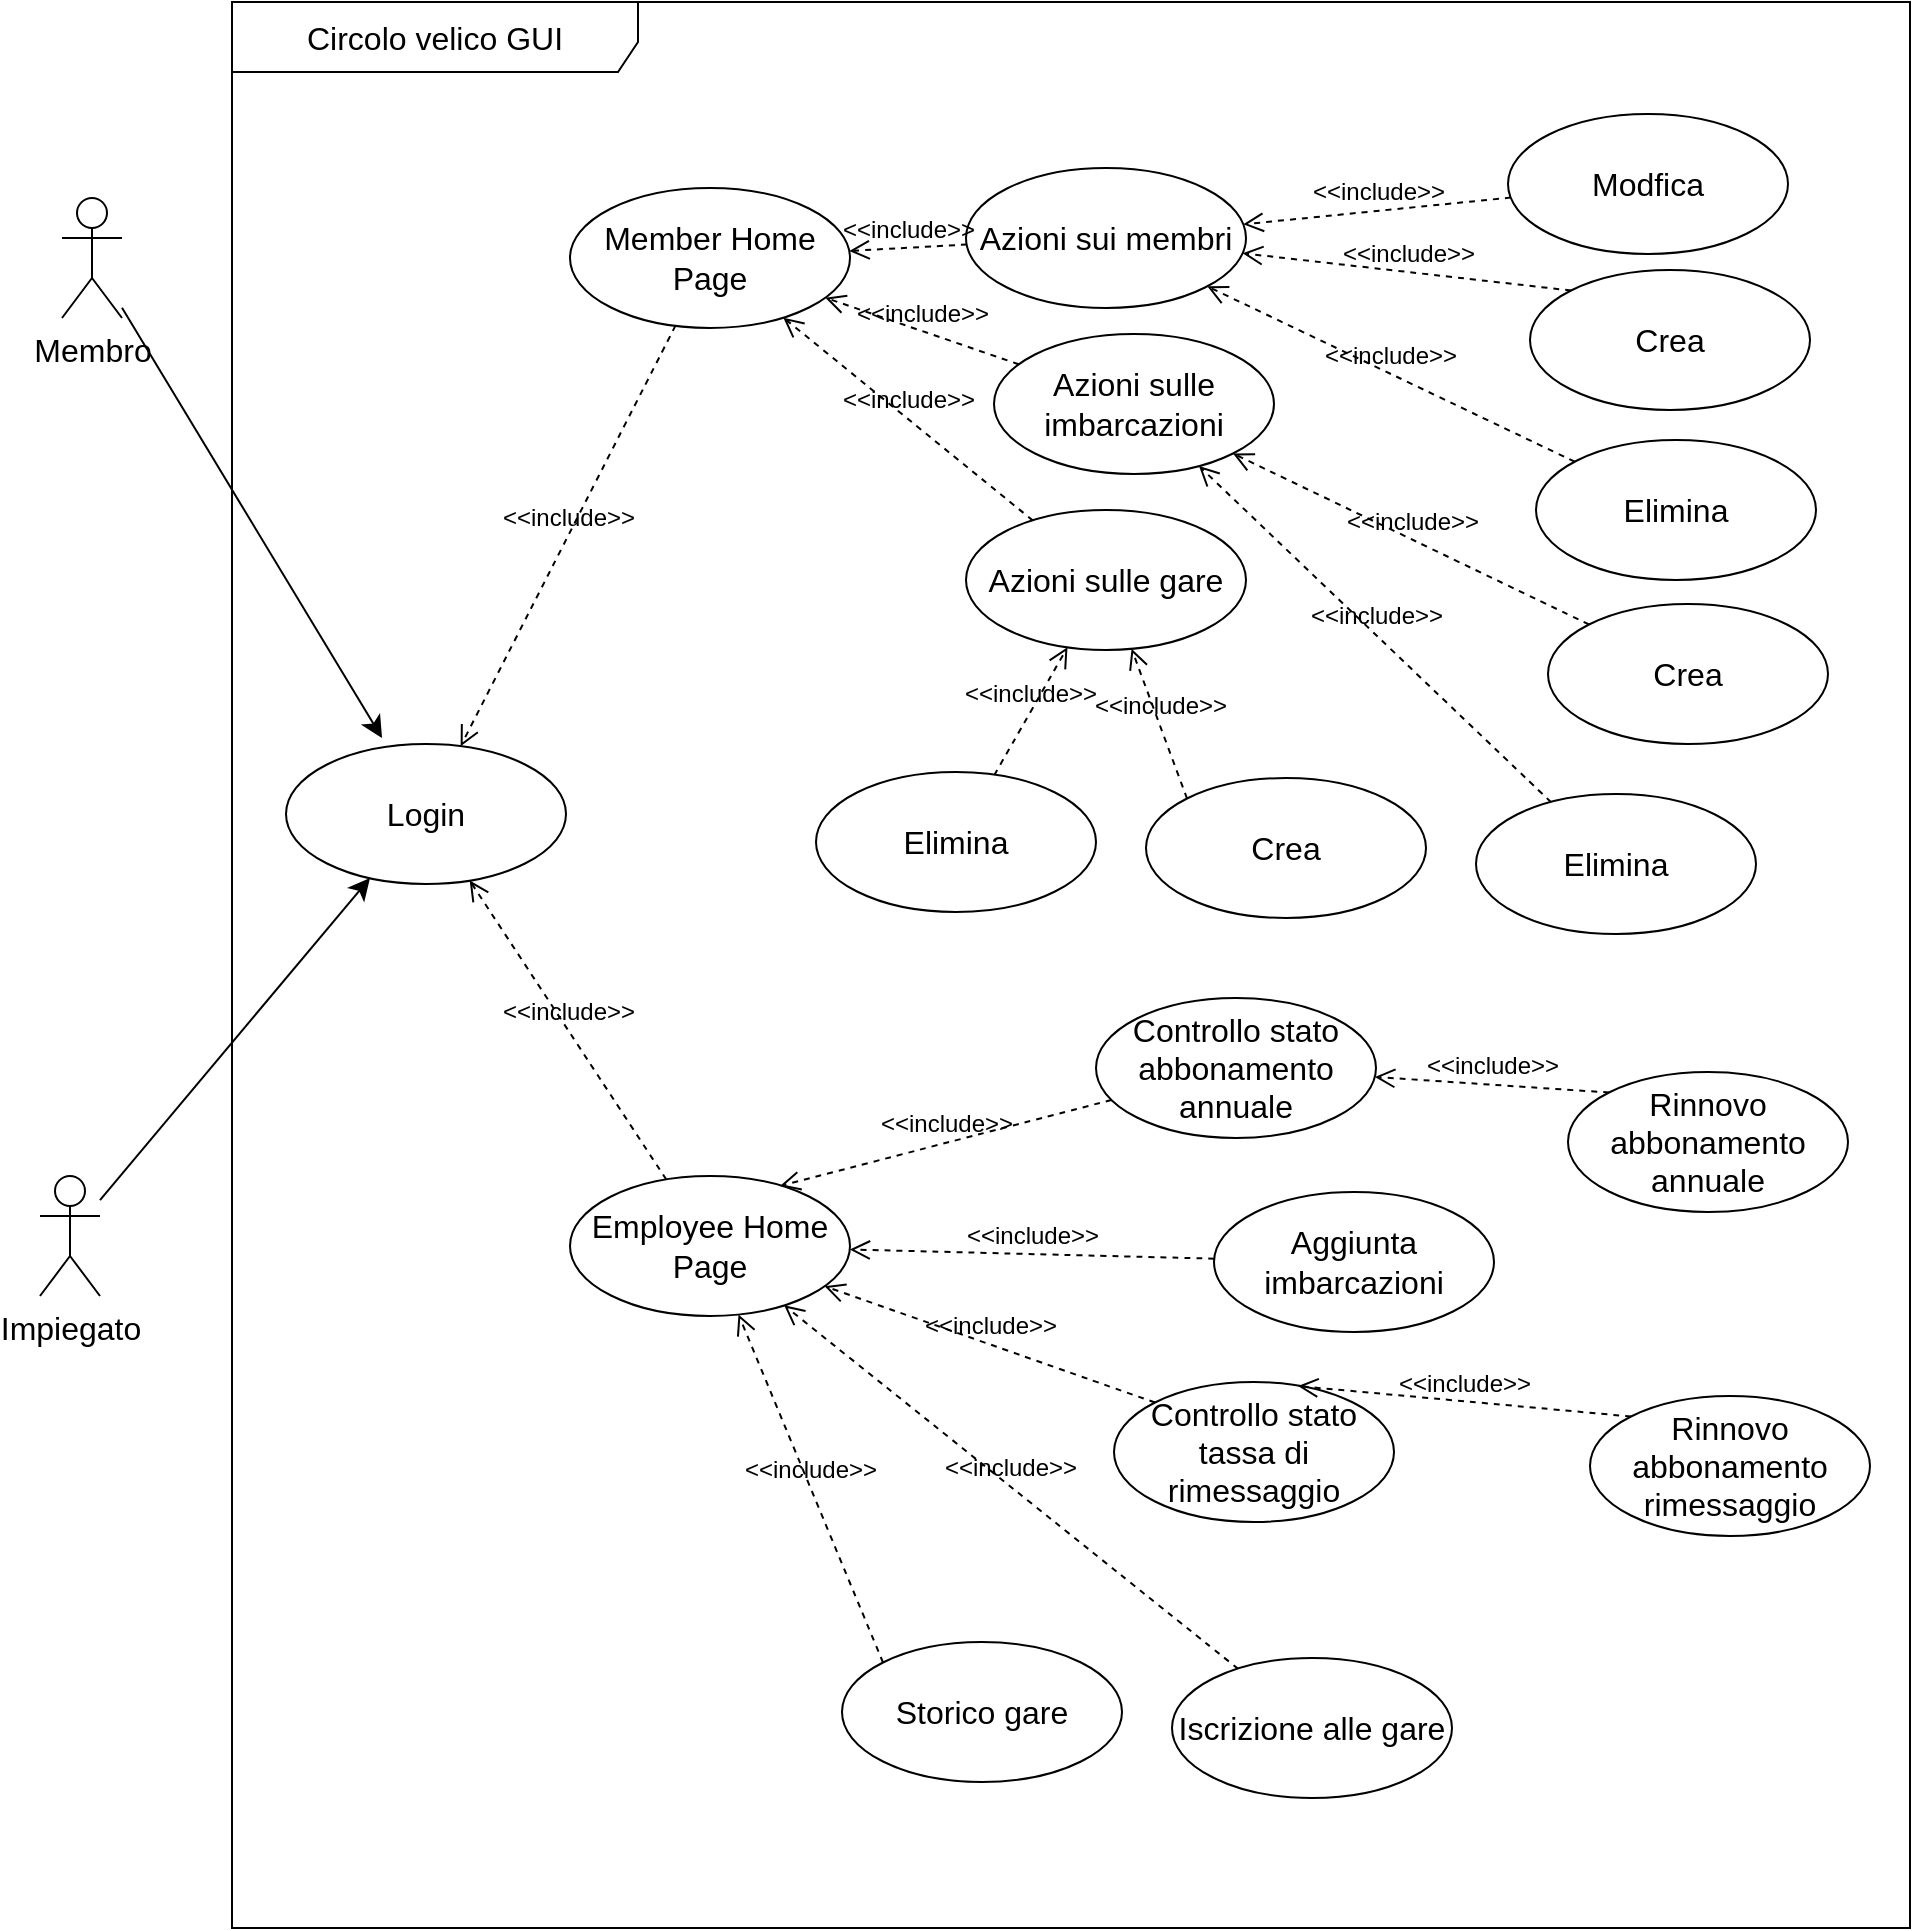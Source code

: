 <mxfile version="20.8.21" type="device"><diagram name="Page-1" id="Q_0julpfjnhyduDRymJk"><mxGraphModel dx="2634" dy="852" grid="0" gridSize="10" guides="1" tooltips="1" connect="1" arrows="1" fold="1" page="0" pageScale="1" pageWidth="850" pageHeight="1100" math="0" shadow="0"><root><mxCell id="0"/><mxCell id="1" parent="0"/><mxCell id="sKjhNfhSC7wXTkl4vLje-16" value="" style="edgeStyle=none;curved=1;rounded=0;orthogonalLoop=1;jettySize=auto;html=1;fontSize=12;startSize=8;endSize=8;entryX=0.3;entryY=0.957;entryDx=0;entryDy=0;entryPerimeter=0;" parent="1" source="sKjhNfhSC7wXTkl4vLje-2" target="sKjhNfhSC7wXTkl4vLje-29" edge="1"><mxGeometry relative="1" as="geometry"><mxPoint x="-641.821" y="782.425" as="targetPoint"/></mxGeometry></mxCell><mxCell id="sKjhNfhSC7wXTkl4vLje-2" value="&lt;div&gt;Impiegato&lt;/div&gt;" style="shape=umlActor;verticalLabelPosition=bottom;verticalAlign=top;html=1;outlineConnect=0;fontSize=16;" parent="1" vertex="1"><mxGeometry x="-809" y="958" width="30" height="60" as="geometry"/></mxCell><mxCell id="sKjhNfhSC7wXTkl4vLje-15" value="Circolo velico GUI" style="shape=umlFrame;whiteSpace=wrap;html=1;pointerEvents=0;fontSize=16;width=203;height=35;" parent="1" vertex="1"><mxGeometry x="-713" y="371" width="839" height="963" as="geometry"/></mxCell><mxCell id="sKjhNfhSC7wXTkl4vLje-18" value="" style="edgeStyle=none;curved=1;rounded=0;orthogonalLoop=1;jettySize=auto;html=1;fontSize=12;startSize=8;endSize=8;entryX=0.343;entryY=-0.043;entryDx=0;entryDy=0;entryPerimeter=0;" parent="1" source="sKjhNfhSC7wXTkl4vLje-17" target="sKjhNfhSC7wXTkl4vLje-29" edge="1"><mxGeometry relative="1" as="geometry"><mxPoint x="-638.871" y="731.407" as="targetPoint"/></mxGeometry></mxCell><mxCell id="sKjhNfhSC7wXTkl4vLje-17" value="&lt;div&gt;Membro&lt;/div&gt;" style="shape=umlActor;verticalLabelPosition=bottom;verticalAlign=top;html=1;outlineConnect=0;fontSize=16;" parent="1" vertex="1"><mxGeometry x="-798" y="469" width="30" height="60" as="geometry"/></mxCell><mxCell id="sKjhNfhSC7wXTkl4vLje-29" value="Login" style="ellipse;whiteSpace=wrap;html=1;fontSize=16;" parent="1" vertex="1"><mxGeometry x="-686" y="742" width="140" height="70" as="geometry"/></mxCell><mxCell id="9wDT9Nq60i0X1ceRqiE4-1" value="Member Home Page" style="ellipse;whiteSpace=wrap;html=1;fontSize=16;" vertex="1" parent="1"><mxGeometry x="-544" y="464" width="140" height="70" as="geometry"/></mxCell><mxCell id="9wDT9Nq60i0X1ceRqiE4-2" value="Employee Home Page" style="ellipse;whiteSpace=wrap;html=1;fontSize=16;" vertex="1" parent="1"><mxGeometry x="-544" y="958" width="140" height="70" as="geometry"/></mxCell><mxCell id="9wDT9Nq60i0X1ceRqiE4-3" value="&amp;lt;&amp;lt;include&amp;gt;&amp;gt;" style="html=1;verticalAlign=bottom;labelBackgroundColor=none;endArrow=open;endFill=0;dashed=1;rounded=0;fontSize=12;startSize=8;endSize=8;curved=1;" edge="1" parent="1" source="9wDT9Nq60i0X1ceRqiE4-1" target="sKjhNfhSC7wXTkl4vLje-29"><mxGeometry width="160" relative="1" as="geometry"><mxPoint x="-194" y="789" as="sourcePoint"/><mxPoint x="-34" y="789" as="targetPoint"/></mxGeometry></mxCell><mxCell id="9wDT9Nq60i0X1ceRqiE4-4" value="&amp;lt;&amp;lt;include&amp;gt;&amp;gt;" style="html=1;verticalAlign=bottom;labelBackgroundColor=none;endArrow=open;endFill=0;dashed=1;rounded=0;fontSize=12;startSize=8;endSize=8;curved=1;" edge="1" parent="1" source="9wDT9Nq60i0X1ceRqiE4-2" target="sKjhNfhSC7wXTkl4vLje-29"><mxGeometry width="160" relative="1" as="geometry"><mxPoint x="-589" y="753" as="sourcePoint"/><mxPoint x="-481" y="543" as="targetPoint"/></mxGeometry></mxCell><mxCell id="9wDT9Nq60i0X1ceRqiE4-5" value="Azioni sui membri" style="ellipse;whiteSpace=wrap;html=1;fontSize=16;" vertex="1" parent="1"><mxGeometry x="-346" y="454" width="140" height="70" as="geometry"/></mxCell><mxCell id="9wDT9Nq60i0X1ceRqiE4-6" value="Azioni sulle imbarcazioni" style="ellipse;whiteSpace=wrap;html=1;fontSize=16;" vertex="1" parent="1"><mxGeometry x="-332" y="537" width="140" height="70" as="geometry"/></mxCell><mxCell id="9wDT9Nq60i0X1ceRqiE4-7" value="Azioni sulle gare" style="ellipse;whiteSpace=wrap;html=1;fontSize=16;" vertex="1" parent="1"><mxGeometry x="-346" y="625" width="140" height="70" as="geometry"/></mxCell><mxCell id="9wDT9Nq60i0X1ceRqiE4-9" value="&amp;lt;&amp;lt;include&amp;gt;&amp;gt;" style="html=1;verticalAlign=bottom;labelBackgroundColor=none;endArrow=open;endFill=0;dashed=1;rounded=0;fontSize=12;startSize=8;endSize=8;curved=1;" edge="1" parent="1" source="9wDT9Nq60i0X1ceRqiE4-5" target="9wDT9Nq60i0X1ceRqiE4-1"><mxGeometry width="160" relative="1" as="geometry"><mxPoint x="-481" y="543" as="sourcePoint"/><mxPoint x="-589" y="753" as="targetPoint"/></mxGeometry></mxCell><mxCell id="9wDT9Nq60i0X1ceRqiE4-10" value="&amp;lt;&amp;lt;include&amp;gt;&amp;gt;" style="html=1;verticalAlign=bottom;labelBackgroundColor=none;endArrow=open;endFill=0;dashed=1;rounded=0;fontSize=12;startSize=8;endSize=8;curved=1;" edge="1" parent="1" source="9wDT9Nq60i0X1ceRqiE4-6" target="9wDT9Nq60i0X1ceRqiE4-1"><mxGeometry width="160" relative="1" as="geometry"><mxPoint x="-336" y="502" as="sourcePoint"/><mxPoint x="-394" y="505" as="targetPoint"/></mxGeometry></mxCell><mxCell id="9wDT9Nq60i0X1ceRqiE4-11" value="&amp;lt;&amp;lt;include&amp;gt;&amp;gt;" style="html=1;verticalAlign=bottom;labelBackgroundColor=none;endArrow=open;endFill=0;dashed=1;rounded=0;fontSize=12;startSize=8;endSize=8;curved=1;" edge="1" parent="1" source="9wDT9Nq60i0X1ceRqiE4-7" target="9wDT9Nq60i0X1ceRqiE4-1"><mxGeometry width="160" relative="1" as="geometry"><mxPoint x="-322" y="561" as="sourcePoint"/><mxPoint x="-408" y="530" as="targetPoint"/></mxGeometry></mxCell><mxCell id="9wDT9Nq60i0X1ceRqiE4-12" value="Modfica" style="ellipse;whiteSpace=wrap;html=1;fontSize=16;" vertex="1" parent="1"><mxGeometry x="-75" y="427" width="140" height="70" as="geometry"/></mxCell><mxCell id="9wDT9Nq60i0X1ceRqiE4-13" value="Crea" style="ellipse;whiteSpace=wrap;html=1;fontSize=16;" vertex="1" parent="1"><mxGeometry x="-64" y="505" width="140" height="70" as="geometry"/></mxCell><mxCell id="9wDT9Nq60i0X1ceRqiE4-14" value="Elimina" style="ellipse;whiteSpace=wrap;html=1;fontSize=16;" vertex="1" parent="1"><mxGeometry x="-61" y="590" width="140" height="70" as="geometry"/></mxCell><mxCell id="9wDT9Nq60i0X1ceRqiE4-15" value="&amp;lt;&amp;lt;include&amp;gt;&amp;gt;" style="html=1;verticalAlign=bottom;labelBackgroundColor=none;endArrow=open;endFill=0;dashed=1;rounded=0;fontSize=12;startSize=8;endSize=8;curved=1;" edge="1" parent="1" source="9wDT9Nq60i0X1ceRqiE4-12" target="9wDT9Nq60i0X1ceRqiE4-5"><mxGeometry width="160" relative="1" as="geometry"><mxPoint x="-303" y="640" as="sourcePoint"/><mxPoint x="-246" y="499" as="targetPoint"/></mxGeometry></mxCell><mxCell id="9wDT9Nq60i0X1ceRqiE4-17" value="&amp;lt;&amp;lt;include&amp;gt;&amp;gt;" style="html=1;verticalAlign=bottom;labelBackgroundColor=none;endArrow=open;endFill=0;dashed=1;rounded=0;fontSize=12;startSize=8;endSize=8;curved=1;exitX=0;exitY=0;exitDx=0;exitDy=0;" edge="1" parent="1" source="9wDT9Nq60i0X1ceRqiE4-13" target="9wDT9Nq60i0X1ceRqiE4-5"><mxGeometry width="160" relative="1" as="geometry"><mxPoint x="-111" y="489" as="sourcePoint"/><mxPoint x="-197" y="494" as="targetPoint"/></mxGeometry></mxCell><mxCell id="9wDT9Nq60i0X1ceRqiE4-18" value="&amp;lt;&amp;lt;include&amp;gt;&amp;gt;" style="html=1;verticalAlign=bottom;labelBackgroundColor=none;endArrow=open;endFill=0;dashed=1;rounded=0;fontSize=12;startSize=8;endSize=8;curved=1;" edge="1" parent="1" source="9wDT9Nq60i0X1ceRqiE4-14" target="9wDT9Nq60i0X1ceRqiE4-5"><mxGeometry width="160" relative="1" as="geometry"><mxPoint x="-88" y="544" as="sourcePoint"/><mxPoint x="-204" y="515" as="targetPoint"/></mxGeometry></mxCell><mxCell id="9wDT9Nq60i0X1ceRqiE4-20" value="Crea" style="ellipse;whiteSpace=wrap;html=1;fontSize=16;" vertex="1" parent="1"><mxGeometry x="-55" y="672" width="140" height="70" as="geometry"/></mxCell><mxCell id="9wDT9Nq60i0X1ceRqiE4-21" value="Elimina" style="ellipse;whiteSpace=wrap;html=1;fontSize=16;" vertex="1" parent="1"><mxGeometry x="-91" y="767" width="140" height="70" as="geometry"/></mxCell><mxCell id="9wDT9Nq60i0X1ceRqiE4-22" value="&amp;lt;&amp;lt;include&amp;gt;&amp;gt;" style="html=1;verticalAlign=bottom;labelBackgroundColor=none;endArrow=open;endFill=0;dashed=1;rounded=0;fontSize=12;startSize=8;endSize=8;curved=1;" edge="1" source="9wDT9Nq60i0X1ceRqiE4-21" parent="1" target="9wDT9Nq60i0X1ceRqiE4-6"><mxGeometry width="160" relative="1" as="geometry"><mxPoint x="-27" y="796" as="sourcePoint"/><mxPoint x="-174" y="769" as="targetPoint"/></mxGeometry></mxCell><mxCell id="9wDT9Nq60i0X1ceRqiE4-23" value="&amp;lt;&amp;lt;include&amp;gt;&amp;gt;" style="html=1;verticalAlign=bottom;labelBackgroundColor=none;endArrow=open;endFill=0;dashed=1;rounded=0;fontSize=12;startSize=8;endSize=8;curved=1;exitX=0;exitY=0;exitDx=0;exitDy=0;entryX=1;entryY=1;entryDx=0;entryDy=0;" edge="1" source="9wDT9Nq60i0X1ceRqiE4-20" parent="1" target="9wDT9Nq60i0X1ceRqiE4-6"><mxGeometry width="160" relative="1" as="geometry"><mxPoint x="-50" y="741" as="sourcePoint"/><mxPoint x="-153" y="757" as="targetPoint"/></mxGeometry></mxCell><mxCell id="9wDT9Nq60i0X1ceRqiE4-26" value="Crea" style="ellipse;whiteSpace=wrap;html=1;fontSize=16;" vertex="1" parent="1"><mxGeometry x="-256" y="759" width="140" height="70" as="geometry"/></mxCell><mxCell id="9wDT9Nq60i0X1ceRqiE4-27" value="Elimina" style="ellipse;whiteSpace=wrap;html=1;fontSize=16;" vertex="1" parent="1"><mxGeometry x="-421" y="756" width="140" height="70" as="geometry"/></mxCell><mxCell id="9wDT9Nq60i0X1ceRqiE4-28" value="&amp;lt;&amp;lt;include&amp;gt;&amp;gt;" style="html=1;verticalAlign=bottom;labelBackgroundColor=none;endArrow=open;endFill=0;dashed=1;rounded=0;fontSize=12;startSize=8;endSize=8;curved=1;" edge="1" source="9wDT9Nq60i0X1ceRqiE4-27" parent="1" target="9wDT9Nq60i0X1ceRqiE4-7"><mxGeometry width="160" relative="1" as="geometry"><mxPoint x="-286" y="827" as="sourcePoint"/><mxPoint x="-423" y="796" as="targetPoint"/></mxGeometry></mxCell><mxCell id="9wDT9Nq60i0X1ceRqiE4-29" value="&amp;lt;&amp;lt;include&amp;gt;&amp;gt;" style="html=1;verticalAlign=bottom;labelBackgroundColor=none;endArrow=open;endFill=0;dashed=1;rounded=0;fontSize=12;startSize=8;endSize=8;curved=1;exitX=0;exitY=0;exitDx=0;exitDy=0;" edge="1" source="9wDT9Nq60i0X1ceRqiE4-26" parent="1" target="9wDT9Nq60i0X1ceRqiE4-7"><mxGeometry width="160" relative="1" as="geometry"><mxPoint x="-309" y="772" as="sourcePoint"/><mxPoint x="-406" y="780" as="targetPoint"/></mxGeometry></mxCell><mxCell id="9wDT9Nq60i0X1ceRqiE4-31" value="Controllo stato abbonamento annuale" style="ellipse;whiteSpace=wrap;html=1;fontSize=16;" vertex="1" parent="1"><mxGeometry x="-281" y="869" width="140" height="70" as="geometry"/></mxCell><mxCell id="9wDT9Nq60i0X1ceRqiE4-32" value="Rinnovo abbonamento annuale" style="ellipse;whiteSpace=wrap;html=1;fontSize=16;" vertex="1" parent="1"><mxGeometry x="-45" y="906" width="140" height="70" as="geometry"/></mxCell><mxCell id="9wDT9Nq60i0X1ceRqiE4-33" value="Aggiunta imbarcazioni" style="ellipse;whiteSpace=wrap;html=1;fontSize=16;" vertex="1" parent="1"><mxGeometry x="-222" y="966" width="140" height="70" as="geometry"/></mxCell><mxCell id="9wDT9Nq60i0X1ceRqiE4-34" value="Controllo stato tassa di rimessaggio" style="ellipse;whiteSpace=wrap;html=1;fontSize=16;" vertex="1" parent="1"><mxGeometry x="-272" y="1061" width="140" height="70" as="geometry"/></mxCell><mxCell id="9wDT9Nq60i0X1ceRqiE4-35" value="Iscrizione alle gare " style="ellipse;whiteSpace=wrap;html=1;fontSize=16;" vertex="1" parent="1"><mxGeometry x="-243" y="1199" width="140" height="70" as="geometry"/></mxCell><mxCell id="9wDT9Nq60i0X1ceRqiE4-36" value="Storico gare" style="ellipse;whiteSpace=wrap;html=1;fontSize=16;" vertex="1" parent="1"><mxGeometry x="-408" y="1191" width="140" height="70" as="geometry"/></mxCell><mxCell id="9wDT9Nq60i0X1ceRqiE4-37" value="&amp;lt;&amp;lt;include&amp;gt;&amp;gt;" style="html=1;verticalAlign=bottom;labelBackgroundColor=none;endArrow=open;endFill=0;dashed=1;rounded=0;fontSize=12;startSize=8;endSize=8;curved=1;exitX=0;exitY=0;exitDx=0;exitDy=0;" edge="1" source="9wDT9Nq60i0X1ceRqiE4-36" parent="1" target="9wDT9Nq60i0X1ceRqiE4-2"><mxGeometry width="160" relative="1" as="geometry"><mxPoint x="-461" y="1204" as="sourcePoint"/><mxPoint x="-415" y="1126" as="targetPoint"/></mxGeometry></mxCell><mxCell id="9wDT9Nq60i0X1ceRqiE4-38" value="&amp;lt;&amp;lt;include&amp;gt;&amp;gt;" style="html=1;verticalAlign=bottom;labelBackgroundColor=none;endArrow=open;endFill=0;dashed=1;rounded=0;fontSize=12;startSize=8;endSize=8;curved=1;" edge="1" source="9wDT9Nq60i0X1ceRqiE4-35" parent="1" target="9wDT9Nq60i0X1ceRqiE4-2"><mxGeometry width="160" relative="1" as="geometry"><mxPoint x="-179" y="1228" as="sourcePoint"/><mxPoint x="-382" y="1035" as="targetPoint"/></mxGeometry></mxCell><mxCell id="9wDT9Nq60i0X1ceRqiE4-39" value="&amp;lt;&amp;lt;include&amp;gt;&amp;gt;" style="html=1;verticalAlign=bottom;labelBackgroundColor=none;endArrow=open;endFill=0;dashed=1;rounded=0;fontSize=12;startSize=8;endSize=8;curved=1;exitX=0;exitY=0;exitDx=0;exitDy=0;" edge="1" source="9wDT9Nq60i0X1ceRqiE4-34" parent="1" target="9wDT9Nq60i0X1ceRqiE4-2"><mxGeometry width="160" relative="1" as="geometry"><mxPoint x="-202" y="1173" as="sourcePoint"/><mxPoint x="-365" y="1029" as="targetPoint"/></mxGeometry></mxCell><mxCell id="9wDT9Nq60i0X1ceRqiE4-40" value="&amp;lt;&amp;lt;include&amp;gt;&amp;gt;" style="html=1;verticalAlign=bottom;labelBackgroundColor=none;endArrow=open;endFill=0;dashed=1;rounded=0;fontSize=12;startSize=8;endSize=8;curved=1;" edge="1" source="9wDT9Nq60i0X1ceRqiE4-33" parent="1" target="9wDT9Nq60i0X1ceRqiE4-2"><mxGeometry width="160" relative="1" as="geometry"><mxPoint x="-240" y="976" as="sourcePoint"/><mxPoint x="-377" y="945" as="targetPoint"/></mxGeometry></mxCell><mxCell id="9wDT9Nq60i0X1ceRqiE4-41" value="&amp;lt;&amp;lt;include&amp;gt;&amp;gt;" style="html=1;verticalAlign=bottom;labelBackgroundColor=none;endArrow=open;endFill=0;dashed=1;rounded=0;fontSize=12;startSize=8;endSize=8;curved=1;exitX=0;exitY=0;exitDx=0;exitDy=0;" edge="1" source="9wDT9Nq60i0X1ceRqiE4-32" parent="1" target="9wDT9Nq60i0X1ceRqiE4-31"><mxGeometry width="160" relative="1" as="geometry"><mxPoint x="-263" y="921" as="sourcePoint"/><mxPoint x="-360" y="929" as="targetPoint"/></mxGeometry></mxCell><mxCell id="9wDT9Nq60i0X1ceRqiE4-42" value="&amp;lt;&amp;lt;include&amp;gt;&amp;gt;" style="html=1;verticalAlign=bottom;labelBackgroundColor=none;endArrow=open;endFill=0;dashed=1;rounded=0;fontSize=12;startSize=8;endSize=8;curved=1;entryX=0.75;entryY=0.071;entryDx=0;entryDy=0;entryPerimeter=0;" edge="1" source="9wDT9Nq60i0X1ceRqiE4-31" parent="1" target="9wDT9Nq60i0X1ceRqiE4-2"><mxGeometry width="160" relative="1" as="geometry"><mxPoint x="-455" y="1072" as="sourcePoint"/><mxPoint x="-359" y="914" as="targetPoint"/></mxGeometry></mxCell><mxCell id="9wDT9Nq60i0X1ceRqiE4-43" value="&amp;lt;&amp;lt;include&amp;gt;&amp;gt;" style="html=1;verticalAlign=bottom;labelBackgroundColor=none;endArrow=open;endFill=0;dashed=1;rounded=0;fontSize=12;startSize=8;endSize=8;curved=1;exitX=0;exitY=0;exitDx=0;exitDy=0;entryX=0.657;entryY=0.029;entryDx=0;entryDy=0;entryPerimeter=0;" edge="1" source="9wDT9Nq60i0X1ceRqiE4-44" parent="1" target="9wDT9Nq60i0X1ceRqiE4-34"><mxGeometry width="160" relative="1" as="geometry"><mxPoint x="-252" y="1083" as="sourcePoint"/><mxPoint x="-131" y="1070" as="targetPoint"/></mxGeometry></mxCell><mxCell id="9wDT9Nq60i0X1ceRqiE4-44" value="&lt;div&gt;Rinnovo abbonamento&lt;/div&gt;&lt;div&gt;rimessaggio&lt;/div&gt;" style="ellipse;whiteSpace=wrap;html=1;fontSize=16;" vertex="1" parent="1"><mxGeometry x="-34" y="1068" width="140" height="70" as="geometry"/></mxCell></root></mxGraphModel></diagram></mxfile>